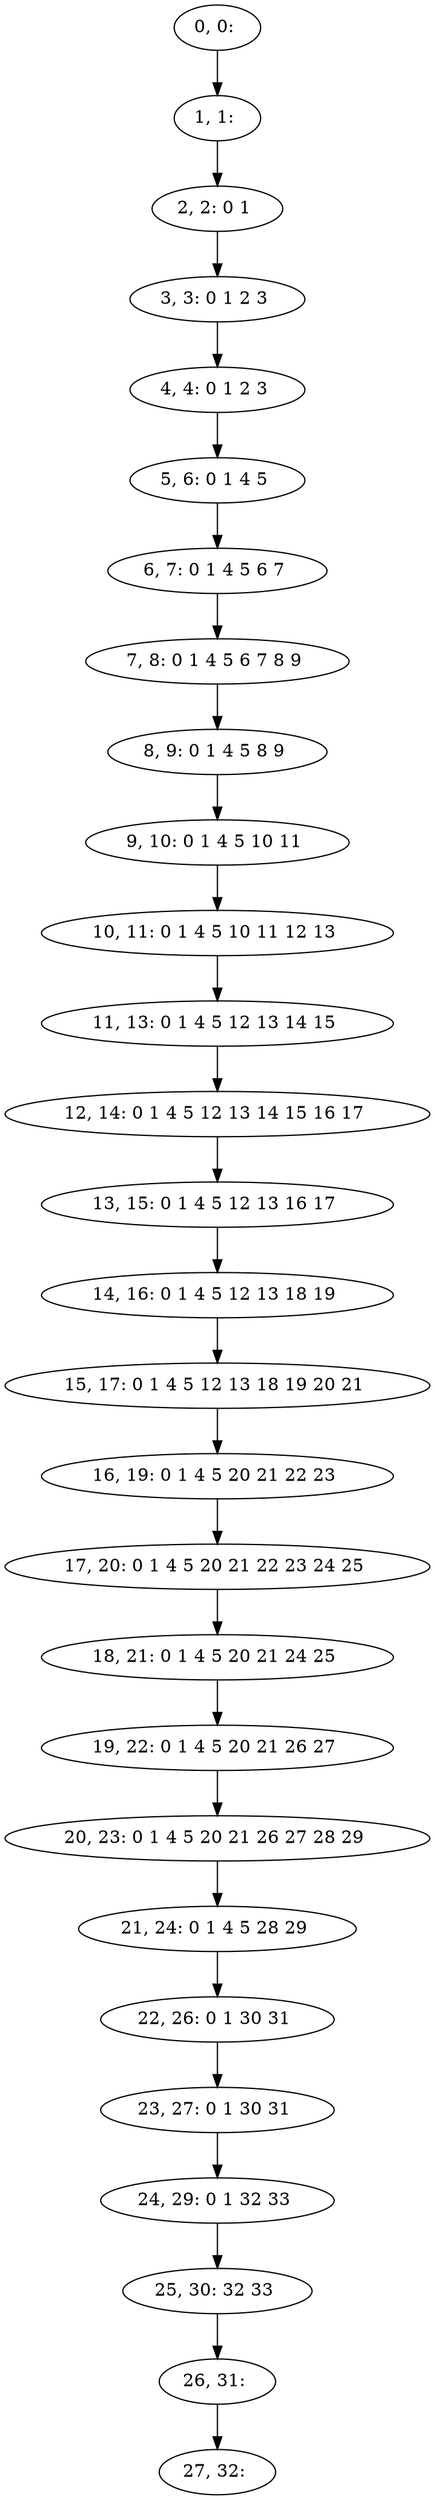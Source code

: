 digraph G {
0[label="0, 0: "];
1[label="1, 1: "];
2[label="2, 2: 0 1 "];
3[label="3, 3: 0 1 2 3 "];
4[label="4, 4: 0 1 2 3 "];
5[label="5, 6: 0 1 4 5 "];
6[label="6, 7: 0 1 4 5 6 7 "];
7[label="7, 8: 0 1 4 5 6 7 8 9 "];
8[label="8, 9: 0 1 4 5 8 9 "];
9[label="9, 10: 0 1 4 5 10 11 "];
10[label="10, 11: 0 1 4 5 10 11 12 13 "];
11[label="11, 13: 0 1 4 5 12 13 14 15 "];
12[label="12, 14: 0 1 4 5 12 13 14 15 16 17 "];
13[label="13, 15: 0 1 4 5 12 13 16 17 "];
14[label="14, 16: 0 1 4 5 12 13 18 19 "];
15[label="15, 17: 0 1 4 5 12 13 18 19 20 21 "];
16[label="16, 19: 0 1 4 5 20 21 22 23 "];
17[label="17, 20: 0 1 4 5 20 21 22 23 24 25 "];
18[label="18, 21: 0 1 4 5 20 21 24 25 "];
19[label="19, 22: 0 1 4 5 20 21 26 27 "];
20[label="20, 23: 0 1 4 5 20 21 26 27 28 29 "];
21[label="21, 24: 0 1 4 5 28 29 "];
22[label="22, 26: 0 1 30 31 "];
23[label="23, 27: 0 1 30 31 "];
24[label="24, 29: 0 1 32 33 "];
25[label="25, 30: 32 33 "];
26[label="26, 31: "];
27[label="27, 32: "];
0->1 ;
1->2 ;
2->3 ;
3->4 ;
4->5 ;
5->6 ;
6->7 ;
7->8 ;
8->9 ;
9->10 ;
10->11 ;
11->12 ;
12->13 ;
13->14 ;
14->15 ;
15->16 ;
16->17 ;
17->18 ;
18->19 ;
19->20 ;
20->21 ;
21->22 ;
22->23 ;
23->24 ;
24->25 ;
25->26 ;
26->27 ;
}

